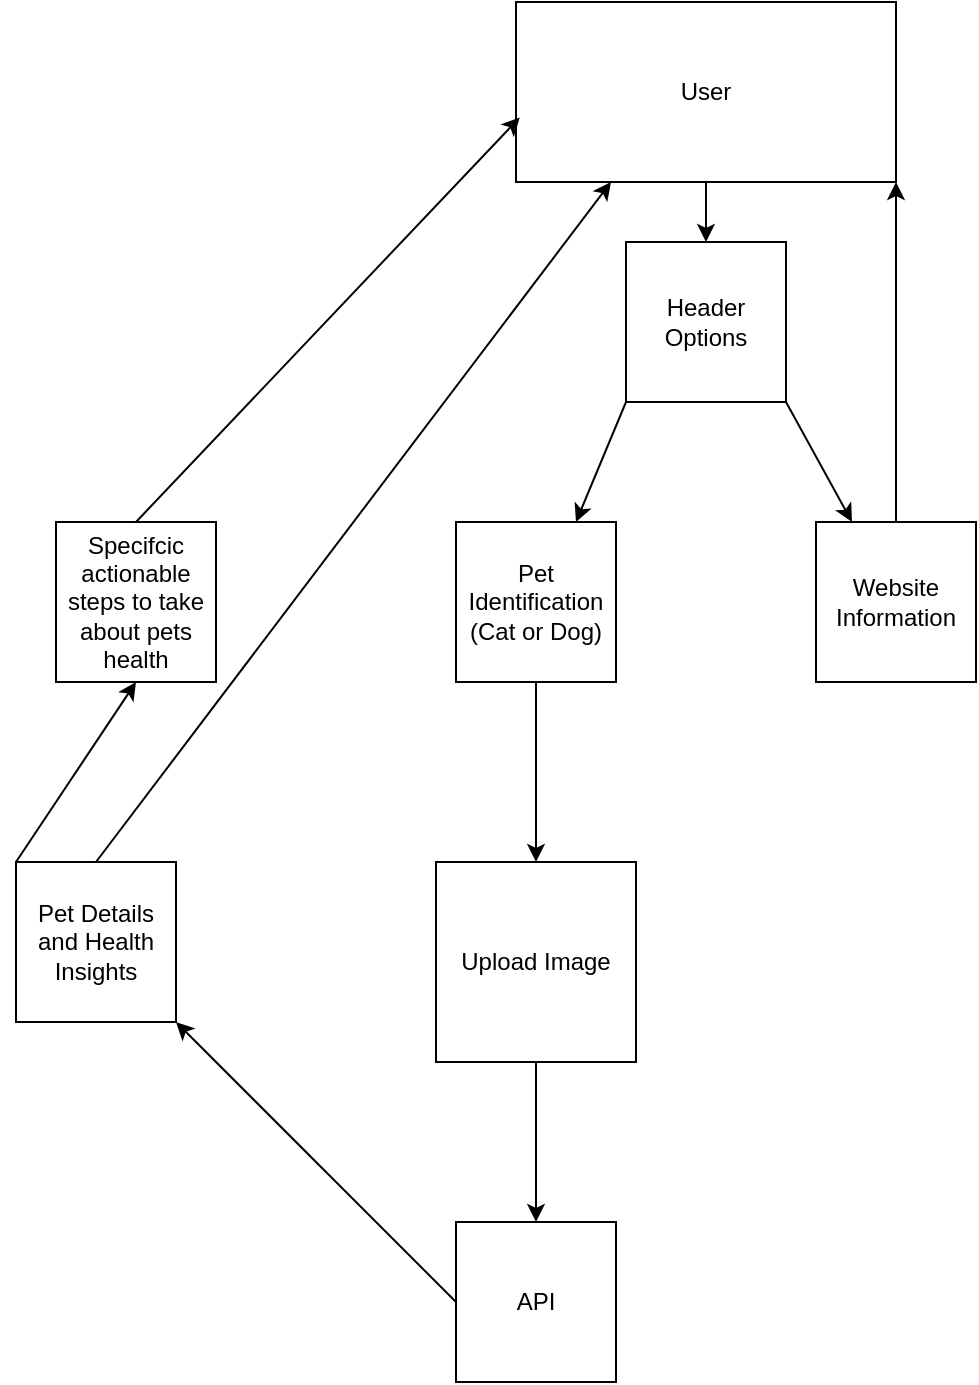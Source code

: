 <mxfile version="26.0.10">
  <diagram name="Page-1" id="-LU4ioCF4r8ehQIlpQlr">
    <mxGraphModel grid="1" page="1" gridSize="10" guides="1" tooltips="1" connect="1" arrows="1" fold="1" pageScale="1" pageWidth="850" pageHeight="1100" math="0" shadow="0">
      <root>
        <mxCell id="0" />
        <mxCell id="1" parent="0" />
        <mxCell id="aM1qkCDXcj1m1-Q6C5af-1" value="Upload Image" style="whiteSpace=wrap;html=1;aspect=fixed;" vertex="1" parent="1">
          <mxGeometry x="120" y="130" width="100" height="100" as="geometry" />
        </mxCell>
        <mxCell id="aM1qkCDXcj1m1-Q6C5af-2" value="User" style="rounded=0;whiteSpace=wrap;html=1;" vertex="1" parent="1">
          <mxGeometry x="160" y="-300" width="190" height="90" as="geometry" />
        </mxCell>
        <mxCell id="aM1qkCDXcj1m1-Q6C5af-4" value="" style="endArrow=classic;html=1;rounded=0;entryX=0.5;entryY=0;entryDx=0;entryDy=0;exitX=0.5;exitY=1;exitDx=0;exitDy=0;" edge="1" parent="1" source="aM1qkCDXcj1m1-Q6C5af-17" target="aM1qkCDXcj1m1-Q6C5af-1">
          <mxGeometry width="50" height="50" relative="1" as="geometry">
            <mxPoint x="200" y="30" as="sourcePoint" />
            <mxPoint x="450" y="60" as="targetPoint" />
            <Array as="points" />
          </mxGeometry>
        </mxCell>
        <mxCell id="aM1qkCDXcj1m1-Q6C5af-5" value="API" style="whiteSpace=wrap;html=1;aspect=fixed;" vertex="1" parent="1">
          <mxGeometry x="130" y="310" width="80" height="80" as="geometry" />
        </mxCell>
        <mxCell id="aM1qkCDXcj1m1-Q6C5af-6" value="" style="endArrow=classic;html=1;rounded=0;exitX=0.5;exitY=1;exitDx=0;exitDy=0;" edge="1" parent="1" source="aM1qkCDXcj1m1-Q6C5af-1" target="aM1qkCDXcj1m1-Q6C5af-5">
          <mxGeometry width="50" height="50" relative="1" as="geometry">
            <mxPoint x="400" y="400" as="sourcePoint" />
            <mxPoint x="450" y="350" as="targetPoint" />
          </mxGeometry>
        </mxCell>
        <mxCell id="aM1qkCDXcj1m1-Q6C5af-7" value="Pet Details and Health Insights" style="whiteSpace=wrap;html=1;aspect=fixed;" vertex="1" parent="1">
          <mxGeometry x="-90" y="130" width="80" height="80" as="geometry" />
        </mxCell>
        <mxCell id="aM1qkCDXcj1m1-Q6C5af-8" value="" style="endArrow=classic;html=1;rounded=0;exitX=0;exitY=0.5;exitDx=0;exitDy=0;" edge="1" parent="1" source="aM1qkCDXcj1m1-Q6C5af-5" target="aM1qkCDXcj1m1-Q6C5af-7">
          <mxGeometry width="50" height="50" relative="1" as="geometry">
            <mxPoint x="130" y="130" as="sourcePoint" />
            <mxPoint x="450" y="350" as="targetPoint" />
          </mxGeometry>
        </mxCell>
        <mxCell id="aM1qkCDXcj1m1-Q6C5af-9" value="" style="endArrow=classic;html=1;rounded=0;exitX=0.5;exitY=0;exitDx=0;exitDy=0;entryX=0.25;entryY=1;entryDx=0;entryDy=0;" edge="1" parent="1" source="aM1qkCDXcj1m1-Q6C5af-7" target="aM1qkCDXcj1m1-Q6C5af-2">
          <mxGeometry width="50" height="50" relative="1" as="geometry">
            <mxPoint x="400" y="400" as="sourcePoint" />
            <mxPoint x="450" y="350" as="targetPoint" />
          </mxGeometry>
        </mxCell>
        <mxCell id="aM1qkCDXcj1m1-Q6C5af-10" value="" style="endArrow=classic;html=1;rounded=0;exitX=0.5;exitY=1;exitDx=0;exitDy=0;entryX=0.5;entryY=0;entryDx=0;entryDy=0;" edge="1" parent="1" source="aM1qkCDXcj1m1-Q6C5af-2" target="aM1qkCDXcj1m1-Q6C5af-12">
          <mxGeometry width="50" height="50" relative="1" as="geometry">
            <mxPoint x="400" y="200" as="sourcePoint" />
            <mxPoint x="390" y="-13.813" as="targetPoint" />
          </mxGeometry>
        </mxCell>
        <mxCell id="aM1qkCDXcj1m1-Q6C5af-12" value="Header Options" style="whiteSpace=wrap;html=1;aspect=fixed;" vertex="1" parent="1">
          <mxGeometry x="215" y="-180" width="80" height="80" as="geometry" />
        </mxCell>
        <mxCell id="aM1qkCDXcj1m1-Q6C5af-14" value="Website Information" style="whiteSpace=wrap;html=1;aspect=fixed;" vertex="1" parent="1">
          <mxGeometry x="310" y="-40" width="80" height="80" as="geometry" />
        </mxCell>
        <mxCell id="aM1qkCDXcj1m1-Q6C5af-15" value="" style="endArrow=classic;html=1;rounded=0;exitX=1;exitY=1;exitDx=0;exitDy=0;" edge="1" parent="1" source="aM1qkCDXcj1m1-Q6C5af-12" target="aM1qkCDXcj1m1-Q6C5af-14">
          <mxGeometry width="50" height="50" relative="1" as="geometry">
            <mxPoint x="400" y="200" as="sourcePoint" />
            <mxPoint x="450" y="150" as="targetPoint" />
          </mxGeometry>
        </mxCell>
        <mxCell id="aM1qkCDXcj1m1-Q6C5af-16" value="" style="endArrow=classic;html=1;rounded=0;entryX=1;entryY=1;entryDx=0;entryDy=0;" edge="1" parent="1" source="aM1qkCDXcj1m1-Q6C5af-14" target="aM1qkCDXcj1m1-Q6C5af-2">
          <mxGeometry width="50" height="50" relative="1" as="geometry">
            <mxPoint x="450" y="40" as="sourcePoint" />
            <mxPoint x="450" y="-10" as="targetPoint" />
          </mxGeometry>
        </mxCell>
        <mxCell id="aM1qkCDXcj1m1-Q6C5af-17" value="Pet Identification (Cat or Dog)" style="whiteSpace=wrap;html=1;aspect=fixed;" vertex="1" parent="1">
          <mxGeometry x="130" y="-40" width="80" height="80" as="geometry" />
        </mxCell>
        <mxCell id="aM1qkCDXcj1m1-Q6C5af-18" value="" style="endArrow=classic;html=1;rounded=0;exitX=0;exitY=1;exitDx=0;exitDy=0;entryX=0.75;entryY=0;entryDx=0;entryDy=0;" edge="1" parent="1" source="aM1qkCDXcj1m1-Q6C5af-12" target="aM1qkCDXcj1m1-Q6C5af-17">
          <mxGeometry width="50" height="50" relative="1" as="geometry">
            <mxPoint x="520" y="130" as="sourcePoint" />
            <mxPoint x="570" y="80" as="targetPoint" />
          </mxGeometry>
        </mxCell>
        <mxCell id="aM1qkCDXcj1m1-Q6C5af-19" value="" style="endArrow=classic;html=1;rounded=0;exitX=0;exitY=0;exitDx=0;exitDy=0;entryX=0.5;entryY=1;entryDx=0;entryDy=0;" edge="1" parent="1" source="aM1qkCDXcj1m1-Q6C5af-7" target="aM1qkCDXcj1m1-Q6C5af-21">
          <mxGeometry width="50" height="50" relative="1" as="geometry">
            <mxPoint x="-80" y="60" as="sourcePoint" />
            <mxPoint x="7.143" y="120" as="targetPoint" />
          </mxGeometry>
        </mxCell>
        <mxCell id="aM1qkCDXcj1m1-Q6C5af-21" value="Specifcic actionable steps to take about pets health" style="whiteSpace=wrap;html=1;aspect=fixed;" vertex="1" parent="1">
          <mxGeometry x="-70" y="-40" width="80" height="80" as="geometry" />
        </mxCell>
        <mxCell id="aM1qkCDXcj1m1-Q6C5af-22" value="" style="endArrow=classic;html=1;rounded=0;entryX=0.01;entryY=0.641;entryDx=0;entryDy=0;entryPerimeter=0;exitX=0.5;exitY=0;exitDx=0;exitDy=0;" edge="1" parent="1" target="aM1qkCDXcj1m1-Q6C5af-2" source="aM1qkCDXcj1m1-Q6C5af-21">
          <mxGeometry width="50" height="50" relative="1" as="geometry">
            <mxPoint x="-40" y="-70" as="sourcePoint" />
            <mxPoint x="10" y="-120" as="targetPoint" />
          </mxGeometry>
        </mxCell>
      </root>
    </mxGraphModel>
  </diagram>
</mxfile>
